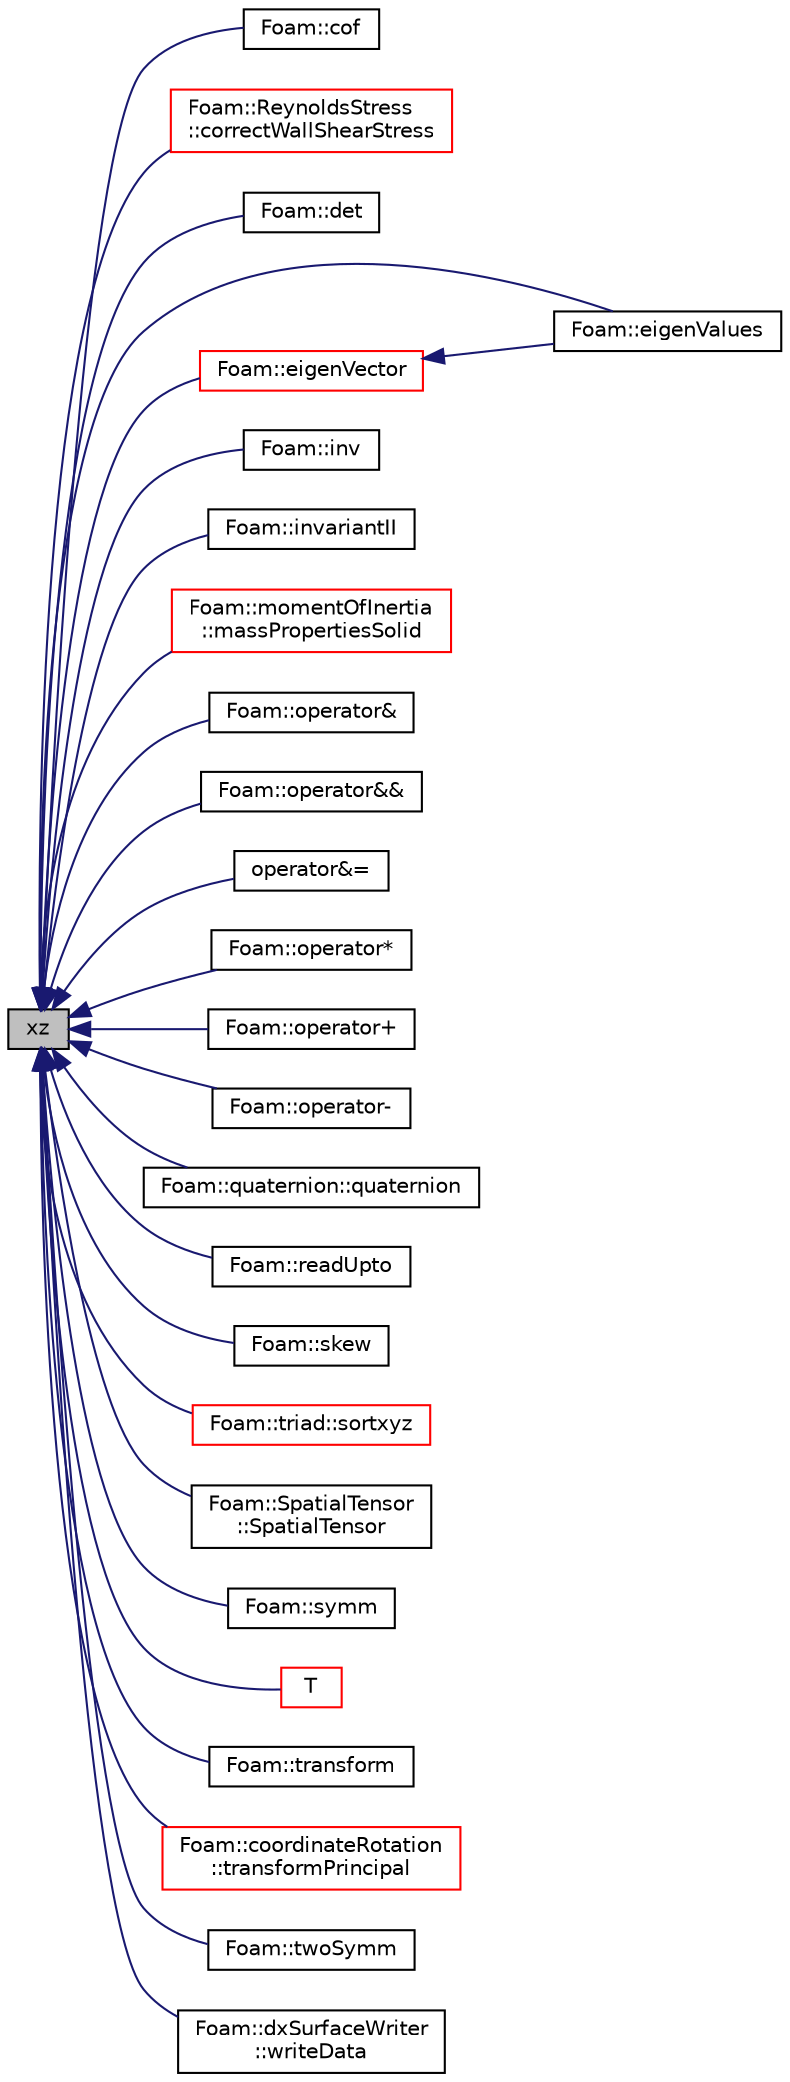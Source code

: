 digraph "xz"
{
  bgcolor="transparent";
  edge [fontname="Helvetica",fontsize="10",labelfontname="Helvetica",labelfontsize="10"];
  node [fontname="Helvetica",fontsize="10",shape=record];
  rankdir="LR";
  Node1 [label="xz",height=0.2,width=0.4,color="black", fillcolor="grey75", style="filled", fontcolor="black"];
  Node1 -> Node2 [dir="back",color="midnightblue",fontsize="10",style="solid",fontname="Helvetica"];
  Node2 [label="Foam::cof",height=0.2,width=0.4,color="black",URL="$a10974.html#ad125526a422e2bd9c6e5c5f4a317af26",tooltip="Return the cofactor tensor of a tensor. "];
  Node1 -> Node3 [dir="back",color="midnightblue",fontsize="10",style="solid",fontname="Helvetica"];
  Node3 [label="Foam::ReynoldsStress\l::correctWallShearStress",height=0.2,width=0.4,color="red",URL="$a02239.html#a84f52e1173745a74731fffb5bade909d"];
  Node1 -> Node4 [dir="back",color="midnightblue",fontsize="10",style="solid",fontname="Helvetica"];
  Node4 [label="Foam::det",height=0.2,width=0.4,color="black",URL="$a10974.html#a1d843934098e732c7ab3f36774a0abc9",tooltip="Return the determinant of a tensor. "];
  Node1 -> Node5 [dir="back",color="midnightblue",fontsize="10",style="solid",fontname="Helvetica"];
  Node5 [label="Foam::eigenValues",height=0.2,width=0.4,color="black",URL="$a10974.html#a439ae805cc773abe7c94178cce4f5ba3"];
  Node1 -> Node6 [dir="back",color="midnightblue",fontsize="10",style="solid",fontname="Helvetica"];
  Node6 [label="Foam::eigenVector",height=0.2,width=0.4,color="red",URL="$a10974.html#aed8ccde72af25f41d76277dffa26abad"];
  Node6 -> Node5 [dir="back",color="midnightblue",fontsize="10",style="solid",fontname="Helvetica"];
  Node1 -> Node7 [dir="back",color="midnightblue",fontsize="10",style="solid",fontname="Helvetica"];
  Node7 [label="Foam::inv",height=0.2,width=0.4,color="black",URL="$a10974.html#a185b4212d0617ccfaa1efdff22eadf64",tooltip="Return the inverse of a tensor given the determinant. "];
  Node1 -> Node8 [dir="back",color="midnightblue",fontsize="10",style="solid",fontname="Helvetica"];
  Node8 [label="Foam::invariantII",height=0.2,width=0.4,color="black",URL="$a10974.html#a98d83dc4e3c2ffaf3b1d62c5802a0c4d",tooltip="Return the 2nd invariant of a tensor. "];
  Node1 -> Node9 [dir="back",color="midnightblue",fontsize="10",style="solid",fontname="Helvetica"];
  Node9 [label="Foam::momentOfInertia\l::massPropertiesSolid",height=0.2,width=0.4,color="red",URL="$a01558.html#ac948fad3ba413d57d196458b12848db1"];
  Node1 -> Node10 [dir="back",color="midnightblue",fontsize="10",style="solid",fontname="Helvetica"];
  Node10 [label="Foam::operator&",height=0.2,width=0.4,color="black",URL="$a10974.html#a52c4fbc41e8b1403cb438a86b82793fa",tooltip="Inner-product between a diagonal tensor and a tensor. "];
  Node1 -> Node11 [dir="back",color="midnightblue",fontsize="10",style="solid",fontname="Helvetica"];
  Node11 [label="Foam::operator&&",height=0.2,width=0.4,color="black",URL="$a10974.html#a0ee00026139fbccfa393a13788960b75",tooltip="Double-dot-product between a symmetric tensor and a tensor. "];
  Node1 -> Node12 [dir="back",color="midnightblue",fontsize="10",style="solid",fontname="Helvetica"];
  Node12 [label="operator&=",height=0.2,width=0.4,color="black",URL="$a02640.html#a1f0c85fbcfcaf5283eeccaaeaaab367b",tooltip="Inner-product with a Tensor. "];
  Node1 -> Node13 [dir="back",color="midnightblue",fontsize="10",style="solid",fontname="Helvetica"];
  Node13 [label="Foam::operator*",height=0.2,width=0.4,color="black",URL="$a10974.html#ae4615a8d82aecb3063f81a744ac0667a"];
  Node1 -> Node14 [dir="back",color="midnightblue",fontsize="10",style="solid",fontname="Helvetica"];
  Node14 [label="Foam::operator+",height=0.2,width=0.4,color="black",URL="$a10974.html#afd3ddb9840be2a7ca902615359e3283e"];
  Node1 -> Node15 [dir="back",color="midnightblue",fontsize="10",style="solid",fontname="Helvetica"];
  Node15 [label="Foam::operator-",height=0.2,width=0.4,color="black",URL="$a10974.html#a2c7fb7bc3807efdfd0a5456730bc84fc"];
  Node1 -> Node16 [dir="back",color="midnightblue",fontsize="10",style="solid",fontname="Helvetica"];
  Node16 [label="Foam::quaternion::quaternion",height=0.2,width=0.4,color="black",URL="$a02097.html#ac16a816cff3e72c4375a6602b025d5ed",tooltip="Construct a quaternion from a rotation tensor. "];
  Node1 -> Node17 [dir="back",color="midnightblue",fontsize="10",style="solid",fontname="Helvetica"];
  Node17 [label="Foam::readUpto",height=0.2,width=0.4,color="black",URL="$a10974.html#adebc6d49ebf4c5b9e97e0e2f96d4c493"];
  Node1 -> Node18 [dir="back",color="midnightblue",fontsize="10",style="solid",fontname="Helvetica"];
  Node18 [label="Foam::skew",height=0.2,width=0.4,color="black",URL="$a10974.html#a8d07a2155a82c401a120a0f2ae2d1440",tooltip="Return the skew-symmetric part of a tensor. "];
  Node1 -> Node19 [dir="back",color="midnightblue",fontsize="10",style="solid",fontname="Helvetica"];
  Node19 [label="Foam::triad::sortxyz",height=0.2,width=0.4,color="red",URL="$a02753.html#a484a8acdc9d2a8026bfdb1863f55544a",tooltip="Sort the axes such that they are closest to the x, y and z axes. "];
  Node1 -> Node20 [dir="back",color="midnightblue",fontsize="10",style="solid",fontname="Helvetica"];
  Node20 [label="Foam::SpatialTensor\l::SpatialTensor",height=0.2,width=0.4,color="black",URL="$a02458.html#afa611c5a6721440109ca789c96b77f2d",tooltip="Construct given 4 tensor blocks. "];
  Node1 -> Node21 [dir="back",color="midnightblue",fontsize="10",style="solid",fontname="Helvetica"];
  Node21 [label="Foam::symm",height=0.2,width=0.4,color="black",URL="$a10974.html#a247f64ca032aa6fa7a54701f5785db53",tooltip="Return the symmetric part of a tensor. "];
  Node1 -> Node22 [dir="back",color="midnightblue",fontsize="10",style="solid",fontname="Helvetica"];
  Node22 [label="T",height=0.2,width=0.4,color="red",URL="$a02640.html#a0dd17bc97098bb6f1bb7bdefec4dd56c",tooltip="Return transpose. "];
  Node1 -> Node23 [dir="back",color="midnightblue",fontsize="10",style="solid",fontname="Helvetica"];
  Node23 [label="Foam::transform",height=0.2,width=0.4,color="black",URL="$a10974.html#a2398526b38a4e70fd5c67cbfd9139fc0"];
  Node1 -> Node24 [dir="back",color="midnightblue",fontsize="10",style="solid",fontname="Helvetica"];
  Node24 [label="Foam::coordinateRotation\l::transformPrincipal",height=0.2,width=0.4,color="red",URL="$a00408.html#a241ca7c5ec67a9cd7c100e28024c3e0d",tooltip="Transform principal. "];
  Node1 -> Node25 [dir="back",color="midnightblue",fontsize="10",style="solid",fontname="Helvetica"];
  Node25 [label="Foam::twoSymm",height=0.2,width=0.4,color="black",URL="$a10974.html#a1f61956bd0d628e84789584e7564ac59",tooltip="Return twice the symmetric part of a tensor. "];
  Node1 -> Node26 [dir="back",color="midnightblue",fontsize="10",style="solid",fontname="Helvetica"];
  Node26 [label="Foam::dxSurfaceWriter\l::writeData",height=0.2,width=0.4,color="black",URL="$a00602.html#af3b96bf02d1b0925c325805a3b29ccfa"];
}
